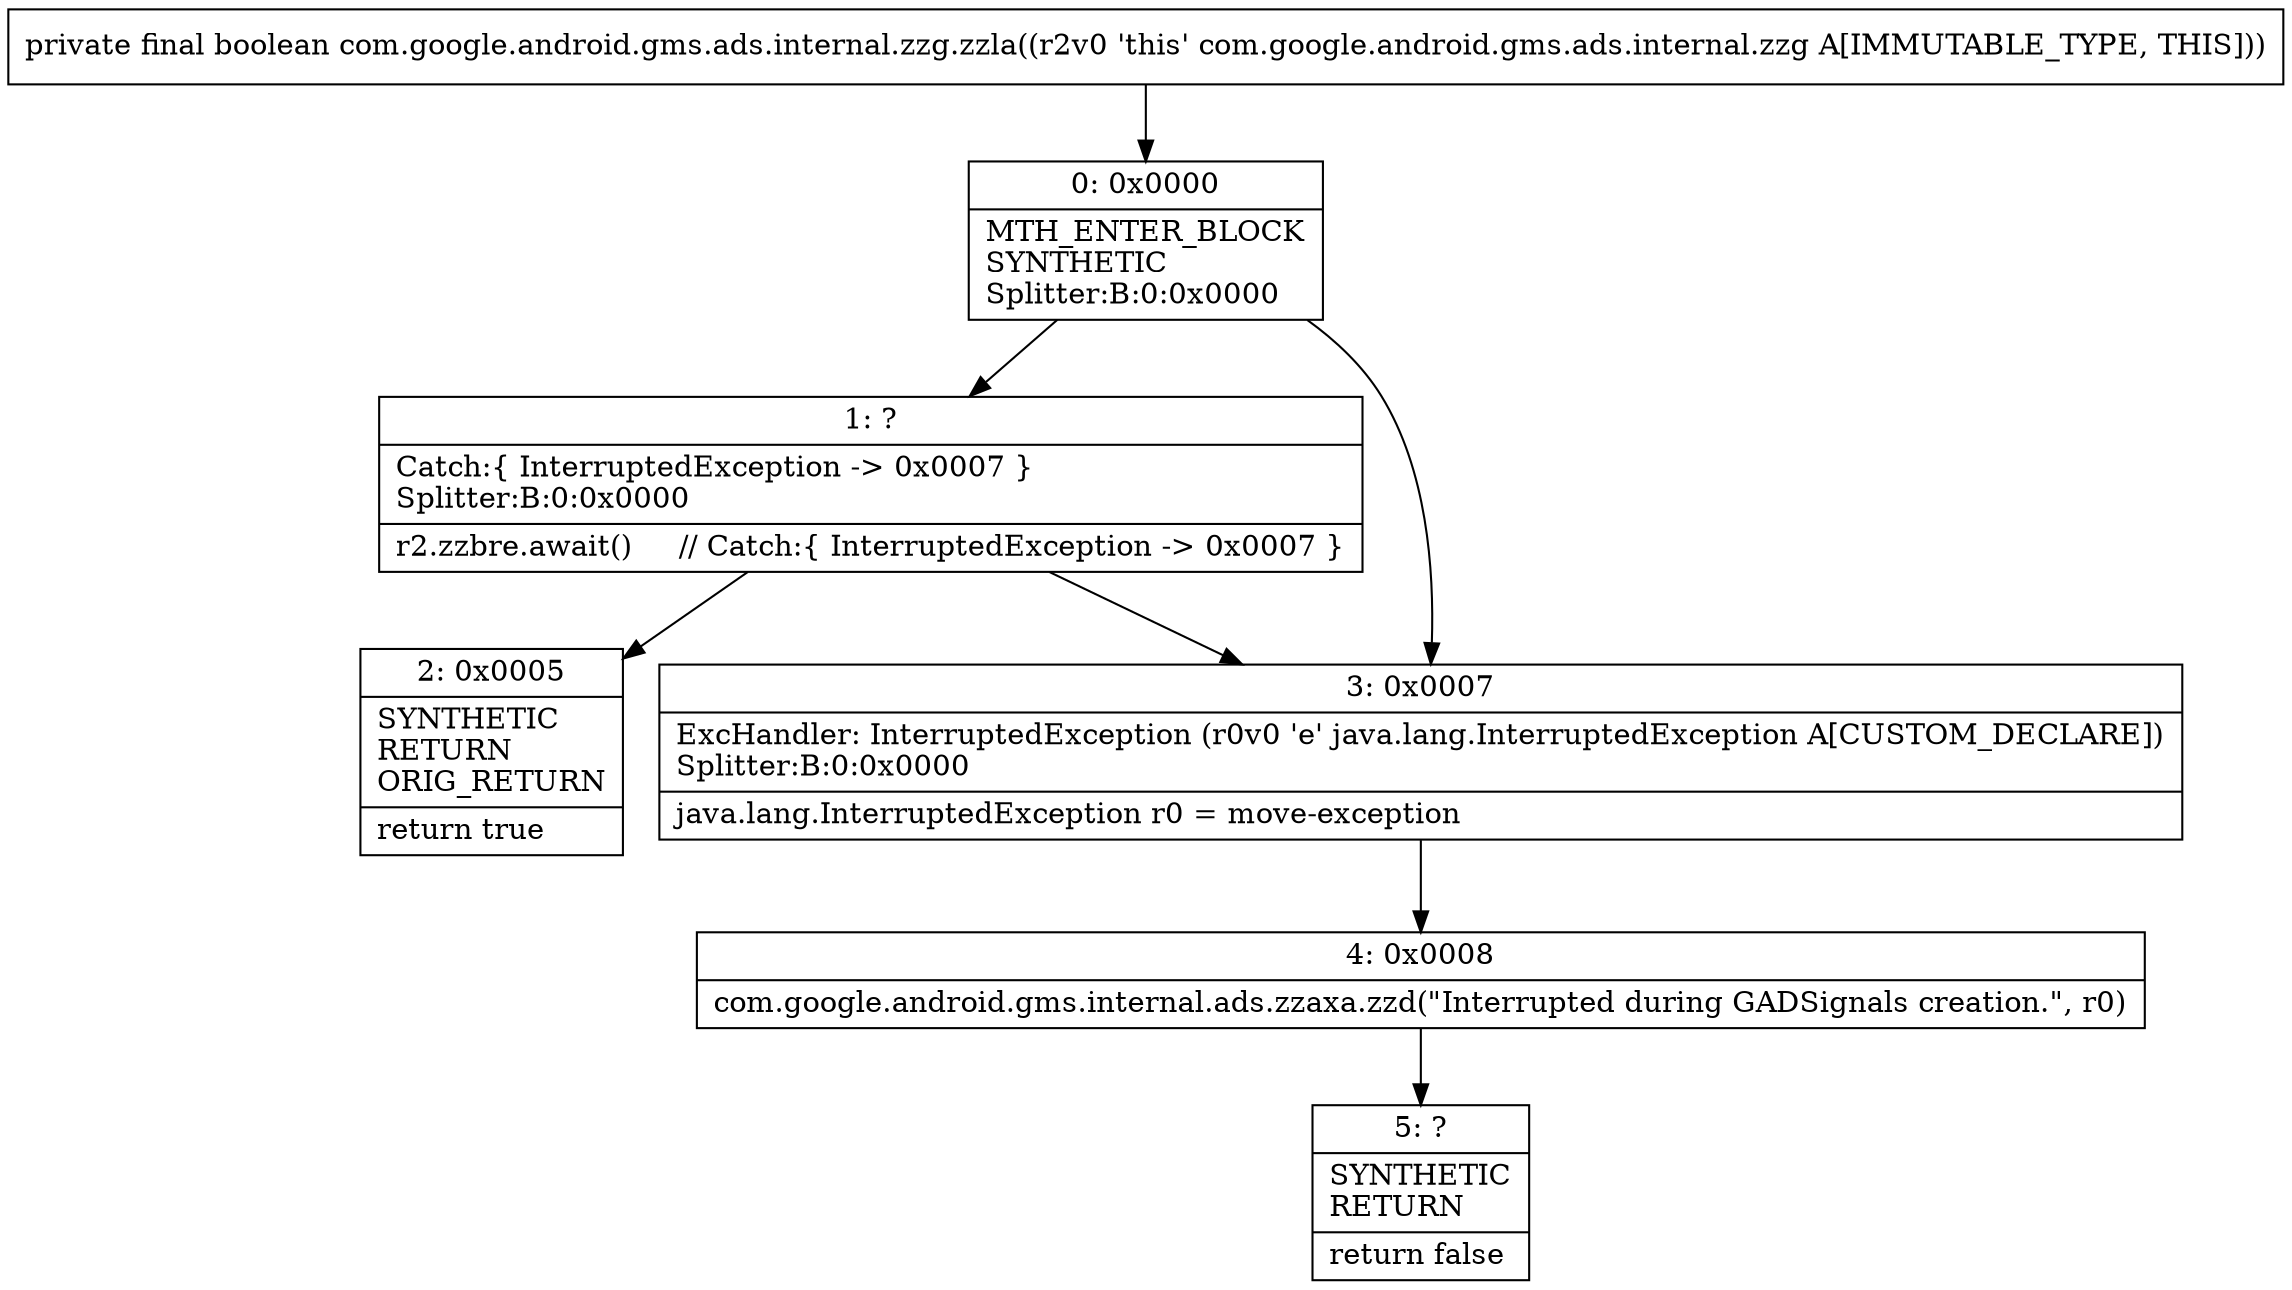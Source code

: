 digraph "CFG forcom.google.android.gms.ads.internal.zzg.zzla()Z" {
Node_0 [shape=record,label="{0\:\ 0x0000|MTH_ENTER_BLOCK\lSYNTHETIC\lSplitter:B:0:0x0000\l}"];
Node_1 [shape=record,label="{1\:\ ?|Catch:\{ InterruptedException \-\> 0x0007 \}\lSplitter:B:0:0x0000\l|r2.zzbre.await()     \/\/ Catch:\{ InterruptedException \-\> 0x0007 \}\l}"];
Node_2 [shape=record,label="{2\:\ 0x0005|SYNTHETIC\lRETURN\lORIG_RETURN\l|return true\l}"];
Node_3 [shape=record,label="{3\:\ 0x0007|ExcHandler: InterruptedException (r0v0 'e' java.lang.InterruptedException A[CUSTOM_DECLARE])\lSplitter:B:0:0x0000\l|java.lang.InterruptedException r0 = move\-exception\l}"];
Node_4 [shape=record,label="{4\:\ 0x0008|com.google.android.gms.internal.ads.zzaxa.zzd(\"Interrupted during GADSignals creation.\", r0)\l}"];
Node_5 [shape=record,label="{5\:\ ?|SYNTHETIC\lRETURN\l|return false\l}"];
MethodNode[shape=record,label="{private final boolean com.google.android.gms.ads.internal.zzg.zzla((r2v0 'this' com.google.android.gms.ads.internal.zzg A[IMMUTABLE_TYPE, THIS])) }"];
MethodNode -> Node_0;
Node_0 -> Node_1;
Node_0 -> Node_3;
Node_1 -> Node_2;
Node_1 -> Node_3;
Node_3 -> Node_4;
Node_4 -> Node_5;
}

